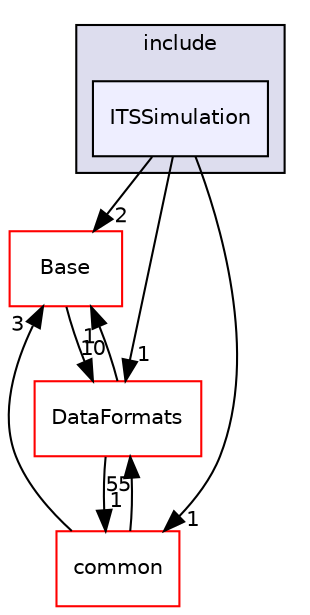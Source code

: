 digraph "/home/travis/build/AliceO2Group/AliceO2/Detectors/ITSMFT/ITS/simulation/include/ITSSimulation" {
  bgcolor=transparent;
  compound=true
  node [ fontsize="10", fontname="Helvetica"];
  edge [ labelfontsize="10", labelfontname="Helvetica"];
  subgraph clusterdir_703936e7bdda211beb61e967f1c6d8f5 {
    graph [ bgcolor="#ddddee", pencolor="black", label="include" fontname="Helvetica", fontsize="10", URL="dir_703936e7bdda211beb61e967f1c6d8f5.html"]
  dir_d66a3873c91640f341fa02629510b1c1 [shape=box, label="ITSSimulation", style="filled", fillcolor="#eeeeff", pencolor="black", URL="dir_d66a3873c91640f341fa02629510b1c1.html"];
  }
  dir_37c90836491b695b472bf98d1be8336b [shape=box label="Base" color="red" URL="dir_37c90836491b695b472bf98d1be8336b.html"];
  dir_85bf31a2e8d306e7598ffcb73f8df6bf [shape=box label="common" color="red" URL="dir_85bf31a2e8d306e7598ffcb73f8df6bf.html"];
  dir_2171f7ec022c5423887b07c69b2f5b48 [shape=box label="DataFormats" color="red" URL="dir_2171f7ec022c5423887b07c69b2f5b48.html"];
  dir_37c90836491b695b472bf98d1be8336b->dir_2171f7ec022c5423887b07c69b2f5b48 [headlabel="10", labeldistance=1.5 headhref="dir_000276_000076.html"];
  dir_85bf31a2e8d306e7598ffcb73f8df6bf->dir_37c90836491b695b472bf98d1be8336b [headlabel="3", labeldistance=1.5 headhref="dir_000061_000276.html"];
  dir_85bf31a2e8d306e7598ffcb73f8df6bf->dir_2171f7ec022c5423887b07c69b2f5b48 [headlabel="55", labeldistance=1.5 headhref="dir_000061_000076.html"];
  dir_d66a3873c91640f341fa02629510b1c1->dir_37c90836491b695b472bf98d1be8336b [headlabel="2", labeldistance=1.5 headhref="dir_000297_000276.html"];
  dir_d66a3873c91640f341fa02629510b1c1->dir_85bf31a2e8d306e7598ffcb73f8df6bf [headlabel="1", labeldistance=1.5 headhref="dir_000297_000061.html"];
  dir_d66a3873c91640f341fa02629510b1c1->dir_2171f7ec022c5423887b07c69b2f5b48 [headlabel="1", labeldistance=1.5 headhref="dir_000297_000076.html"];
  dir_2171f7ec022c5423887b07c69b2f5b48->dir_37c90836491b695b472bf98d1be8336b [headlabel="1", labeldistance=1.5 headhref="dir_000076_000276.html"];
  dir_2171f7ec022c5423887b07c69b2f5b48->dir_85bf31a2e8d306e7598ffcb73f8df6bf [headlabel="1", labeldistance=1.5 headhref="dir_000076_000061.html"];
}
